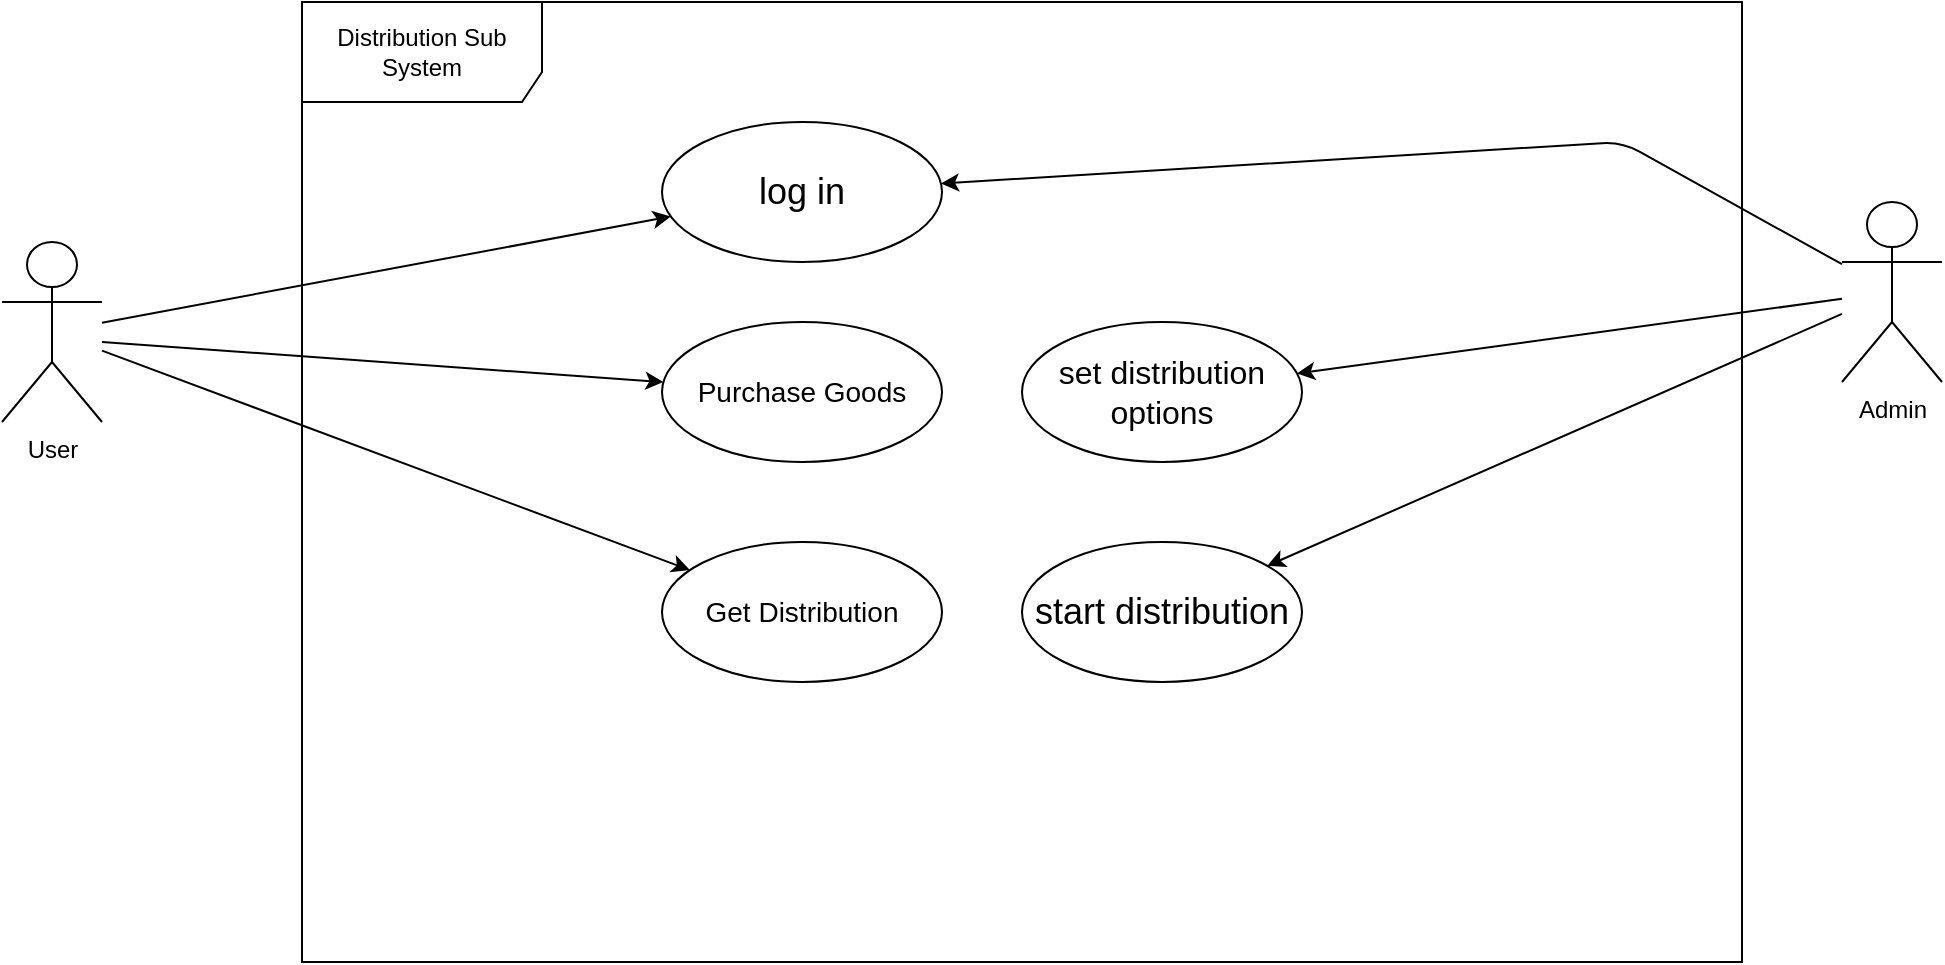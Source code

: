 <mxfile version="13.1.1" type="github">
  <diagram id="chrrJLv0rdY7XZW04AwV" name="Page-1">
    <mxGraphModel dx="1038" dy="556" grid="1" gridSize="10" guides="1" tooltips="1" connect="1" arrows="1" fold="1" page="1" pageScale="1" pageWidth="827" pageHeight="1169" math="0" shadow="0">
      <root>
        <mxCell id="0" />
        <mxCell id="1" parent="0" />
        <mxCell id="E40MY-DtM4U4eI0EadJ_-7" value="Admin" style="shape=umlActor;verticalLabelPosition=bottom;labelBackgroundColor=#ffffff;verticalAlign=top;html=1;" vertex="1" parent="1">
          <mxGeometry x="950" y="370" width="50" height="90" as="geometry" />
        </mxCell>
        <mxCell id="E40MY-DtM4U4eI0EadJ_-8" value="Distribution Sub System" style="shape=umlFrame;whiteSpace=wrap;html=1;width=120;height=50;" vertex="1" parent="1">
          <mxGeometry x="180" y="270" width="720" height="480" as="geometry" />
        </mxCell>
        <object label="User" id="E40MY-DtM4U4eI0EadJ_-11">
          <mxCell style="shape=umlActor;verticalLabelPosition=bottom;labelBackgroundColor=#ffffff;verticalAlign=top;html=1;" vertex="1" parent="1">
            <mxGeometry x="30" y="390" width="50" height="90" as="geometry" />
          </mxCell>
        </object>
        <mxCell id="E40MY-DtM4U4eI0EadJ_-12" value="&lt;font style=&quot;font-size: 18px&quot;&gt;log in&lt;/font&gt;" style="ellipse;whiteSpace=wrap;html=1;" vertex="1" parent="1">
          <mxGeometry x="360" y="330" width="140" height="70" as="geometry" />
        </mxCell>
        <mxCell id="E40MY-DtM4U4eI0EadJ_-17" value="&lt;font style=&quot;font-size: 14px&quot;&gt;Purchase Goods&lt;/font&gt;" style="ellipse;whiteSpace=wrap;html=1;" vertex="1" parent="1">
          <mxGeometry x="360" y="430" width="140" height="70" as="geometry" />
        </mxCell>
        <mxCell id="E40MY-DtM4U4eI0EadJ_-18" value="&lt;font style=&quot;font-size: 16px;&quot;&gt;set distribution options&lt;br style=&quot;font-size: 16px;&quot;&gt;&lt;/font&gt;" style="ellipse;whiteSpace=wrap;html=1;fontSize=16;" vertex="1" parent="1">
          <mxGeometry x="540" y="430" width="140" height="70" as="geometry" />
        </mxCell>
        <mxCell id="E40MY-DtM4U4eI0EadJ_-33" value="&lt;font style=&quot;font-size: 18px&quot;&gt;start distribution&lt;br&gt;&lt;/font&gt;" style="ellipse;whiteSpace=wrap;html=1;" vertex="1" parent="1">
          <mxGeometry x="540" y="540" width="140" height="70" as="geometry" />
        </mxCell>
        <mxCell id="E40MY-DtM4U4eI0EadJ_-41" value="&lt;span style=&quot;font-size: 14px&quot;&gt;Get Distribution&lt;br&gt;&lt;/span&gt;" style="ellipse;whiteSpace=wrap;html=1;" vertex="1" parent="1">
          <mxGeometry x="360" y="540" width="140" height="70" as="geometry" />
        </mxCell>
        <mxCell id="E40MY-DtM4U4eI0EadJ_-44" value="" style="endArrow=classic;html=1;fontSize=16;" edge="1" parent="1" source="E40MY-DtM4U4eI0EadJ_-11" target="E40MY-DtM4U4eI0EadJ_-12">
          <mxGeometry width="50" height="50" relative="1" as="geometry">
            <mxPoint x="520" y="380" as="sourcePoint" />
            <mxPoint x="570" y="330" as="targetPoint" />
          </mxGeometry>
        </mxCell>
        <mxCell id="E40MY-DtM4U4eI0EadJ_-46" value="" style="endArrow=classic;html=1;fontSize=16;" edge="1" parent="1" target="E40MY-DtM4U4eI0EadJ_-17">
          <mxGeometry width="50" height="50" relative="1" as="geometry">
            <mxPoint x="80" y="440" as="sourcePoint" />
            <mxPoint x="394.421" y="500.001" as="targetPoint" />
          </mxGeometry>
        </mxCell>
        <mxCell id="E40MY-DtM4U4eI0EadJ_-47" value="" style="endArrow=classic;html=1;fontSize=16;" edge="1" parent="1" source="E40MY-DtM4U4eI0EadJ_-11" target="E40MY-DtM4U4eI0EadJ_-41">
          <mxGeometry width="50" height="50" relative="1" as="geometry">
            <mxPoint x="100" y="610.003" as="sourcePoint" />
            <mxPoint x="384.421" y="556.911" as="targetPoint" />
          </mxGeometry>
        </mxCell>
        <mxCell id="E40MY-DtM4U4eI0EadJ_-48" value="" style="endArrow=classic;html=1;fontSize=16;" edge="1" parent="1" source="E40MY-DtM4U4eI0EadJ_-7" target="E40MY-DtM4U4eI0EadJ_-33">
          <mxGeometry width="50" height="50" relative="1" as="geometry">
            <mxPoint x="520" y="480" as="sourcePoint" />
            <mxPoint x="570" y="430" as="targetPoint" />
          </mxGeometry>
        </mxCell>
        <mxCell id="E40MY-DtM4U4eI0EadJ_-49" value="" style="endArrow=classic;html=1;fontSize=16;" edge="1" parent="1" source="E40MY-DtM4U4eI0EadJ_-7" target="E40MY-DtM4U4eI0EadJ_-18">
          <mxGeometry width="50" height="50" relative="1" as="geometry">
            <mxPoint x="520" y="480" as="sourcePoint" />
            <mxPoint x="570" y="430" as="targetPoint" />
          </mxGeometry>
        </mxCell>
        <mxCell id="E40MY-DtM4U4eI0EadJ_-50" value="" style="endArrow=classic;html=1;fontSize=16;" edge="1" parent="1" source="E40MY-DtM4U4eI0EadJ_-7" target="E40MY-DtM4U4eI0EadJ_-12">
          <mxGeometry width="50" height="50" relative="1" as="geometry">
            <mxPoint x="932.49" y="370.005" as="sourcePoint" />
            <mxPoint x="660.002" y="407.332" as="targetPoint" />
            <Array as="points">
              <mxPoint x="840" y="340" />
            </Array>
          </mxGeometry>
        </mxCell>
      </root>
    </mxGraphModel>
  </diagram>
</mxfile>
